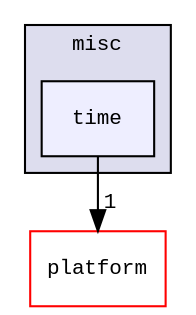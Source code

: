 digraph "src/libc/misc/time" {
  compound=true
  node [ fontsize="10", fontname="CourierNew"];
  edge [ labelfontsize="10", labelfontname="CourierNew"];
  subgraph clusterdir_f45a8978f0be1755631f3512a975938e {
    graph [ bgcolor="#ddddee", pencolor="black", label="misc" fontname="CourierNew", fontsize="10", URL="dir_f45a8978f0be1755631f3512a975938e.html"]
  dir_4504c10d6cdec1a60ec15e0c80a73cd2 [shape=box, label="time", style="filled", fillcolor="#eeeeff", pencolor="black", URL="dir_4504c10d6cdec1a60ec15e0c80a73cd2.html"];
  }
  dir_4b68c2fef3e151b6b93d5e93b14f1857 [shape=box label="platform" fillcolor="white" style="filled" color="red" URL="dir_4b68c2fef3e151b6b93d5e93b14f1857.html"];
  dir_4504c10d6cdec1a60ec15e0c80a73cd2->dir_4b68c2fef3e151b6b93d5e93b14f1857 [headlabel="1", labeldistance=1.5 headhref="dir_000008_000026.html"];
}
